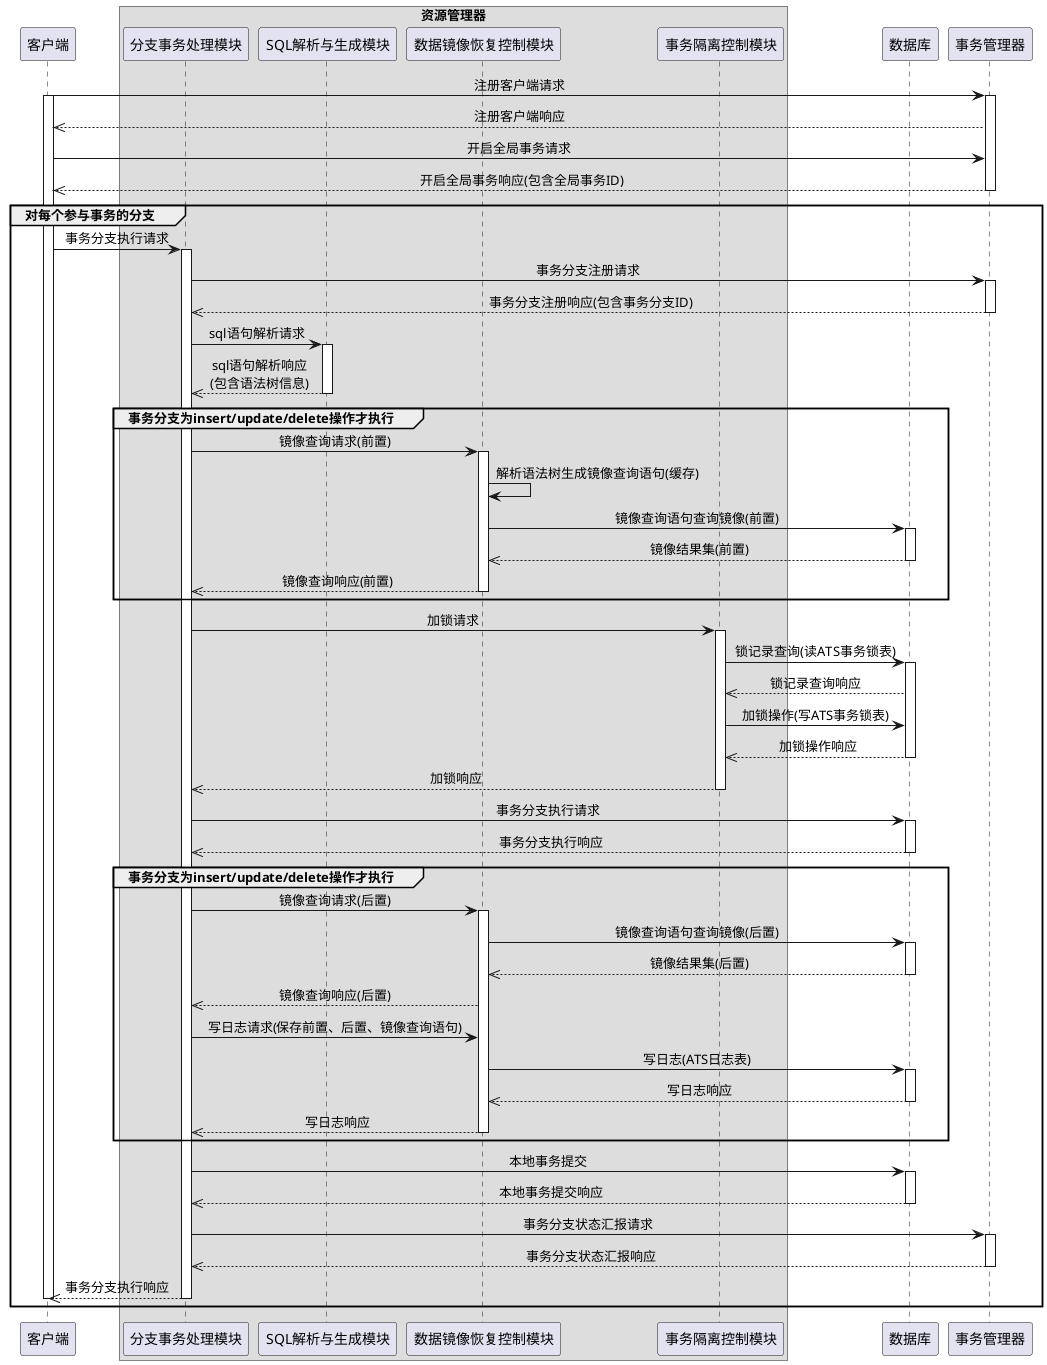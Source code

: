 @startuml
skinparam SequenceMessageAlign center
'创建参与者
participant 客户端 as app
box "资源管理器"
    participant 分支事务处理模块 as branch
    participant SQL解析与生成模块 as sqlparser
    participant 数据镜像恢复控制模块 as cr
    participant 事务隔离控制模块 as ic
end box
participant 数据库 as db
participant 事务管理器 as tm
'设计流程
app -> tm : 注册客户端请求
activate app
activate tm
app <<-- tm : 注册客户端响应
app -> tm : 开启全局事务请求
app <<-- tm : 开启全局事务响应(包含全局事务ID)
deactivate tm
group 对每个参与事务的分支
    app -> branch : 事务分支执行请求
    activate branch
    branch -> tm : 事务分支注册请求
    activate tm
    branch <<-- tm : 事务分支注册响应(包含事务分支ID)
    deactivate tm
    branch -> sqlparser : sql语句解析请求
    activate sqlparser
    branch <<-- sqlparser : sql语句解析响应\n(包含语法树信息)
    deactivate sqlparser

    group 事务分支为insert/update/delete操作才执行
        branch -> cr : 镜像查询请求(前置)
        activate cr
        cr -> cr : 解析语法树生成镜像查询语句(缓存)
        cr -> db : 镜像查询语句查询镜像(前置)
        activate db
        cr <<-- db : 镜像结果集(前置)
        deactivate db
        branch <<-- cr : 镜像查询响应(前置)
        deactivate cr
    end
    branch -> ic : 加锁请求
    activate ic
    ic -> db : 锁记录查询(读ATS事务锁表)
    activate db
    ic <<-- db : 锁记录查询响应
    ic -> db : 加锁操作(写ATS事务锁表)
    ic <<-- db : 加锁操作响应
    deactivate db
    branch <<-- ic : 加锁响应
    deactivate ic
    branch -> db : 事务分支执行请求
    activate db
    branch <<-- db : 事务分支执行响应
    deactivate db

    group 事务分支为insert/update/delete操作才执行
        branch -> cr : 镜像查询请求(后置)
        activate cr
        cr -> db : 镜像查询语句查询镜像(后置)
        activate db
        cr <<-- db : 镜像结果集(后置)
        deactivate db
        branch <<-- cr : 镜像查询响应(后置)
        branch -> cr : 写日志请求(保存前置、后置、镜像查询语句)
        cr -> db : 写日志(ATS日志表)
        activate db
        cr <<-- db : 写日志响应
        deactivate db
        branch <<-- cr : 写日志响应
        deactivate cr
    end
    branch -> db : 本地事务提交
    activate db
    branch <<-- db : 本地事务提交响应
    deactivate db
    branch -> tm : 事务分支状态汇报请求
    activate tm
    branch <<-- tm : 事务分支状态汇报响应
    deactivate tm
    app <<-- branch : 事务分支执行响应
    deactivate branch
    deactivate app
end
@enduml
